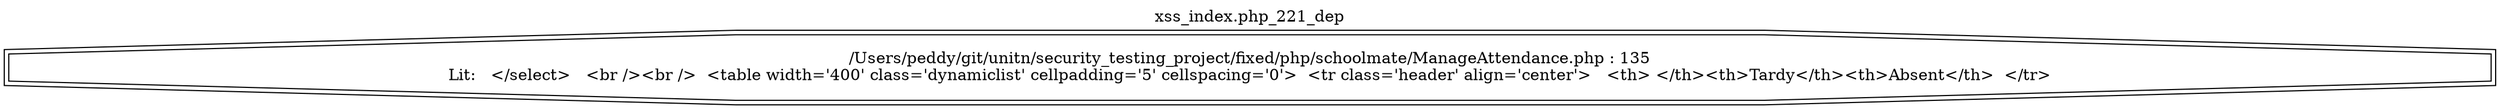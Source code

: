 digraph cfg {
  label="xss_index.php_221_dep";
  labelloc=t;
  n1 [shape=doubleoctagon, label="/Users/peddy/git/unitn/security_testing_project/fixed/php/schoolmate/ManageAttendance.php : 135\nLit:   </select>   <br /><br />  <table width='400' class='dynamiclist' cellpadding='5' cellspacing='0'>  <tr class='header' align='center'>   <th>&nbsp;</th><th>Tardy</th><th>Absent</th>  </tr>\n"];
}
